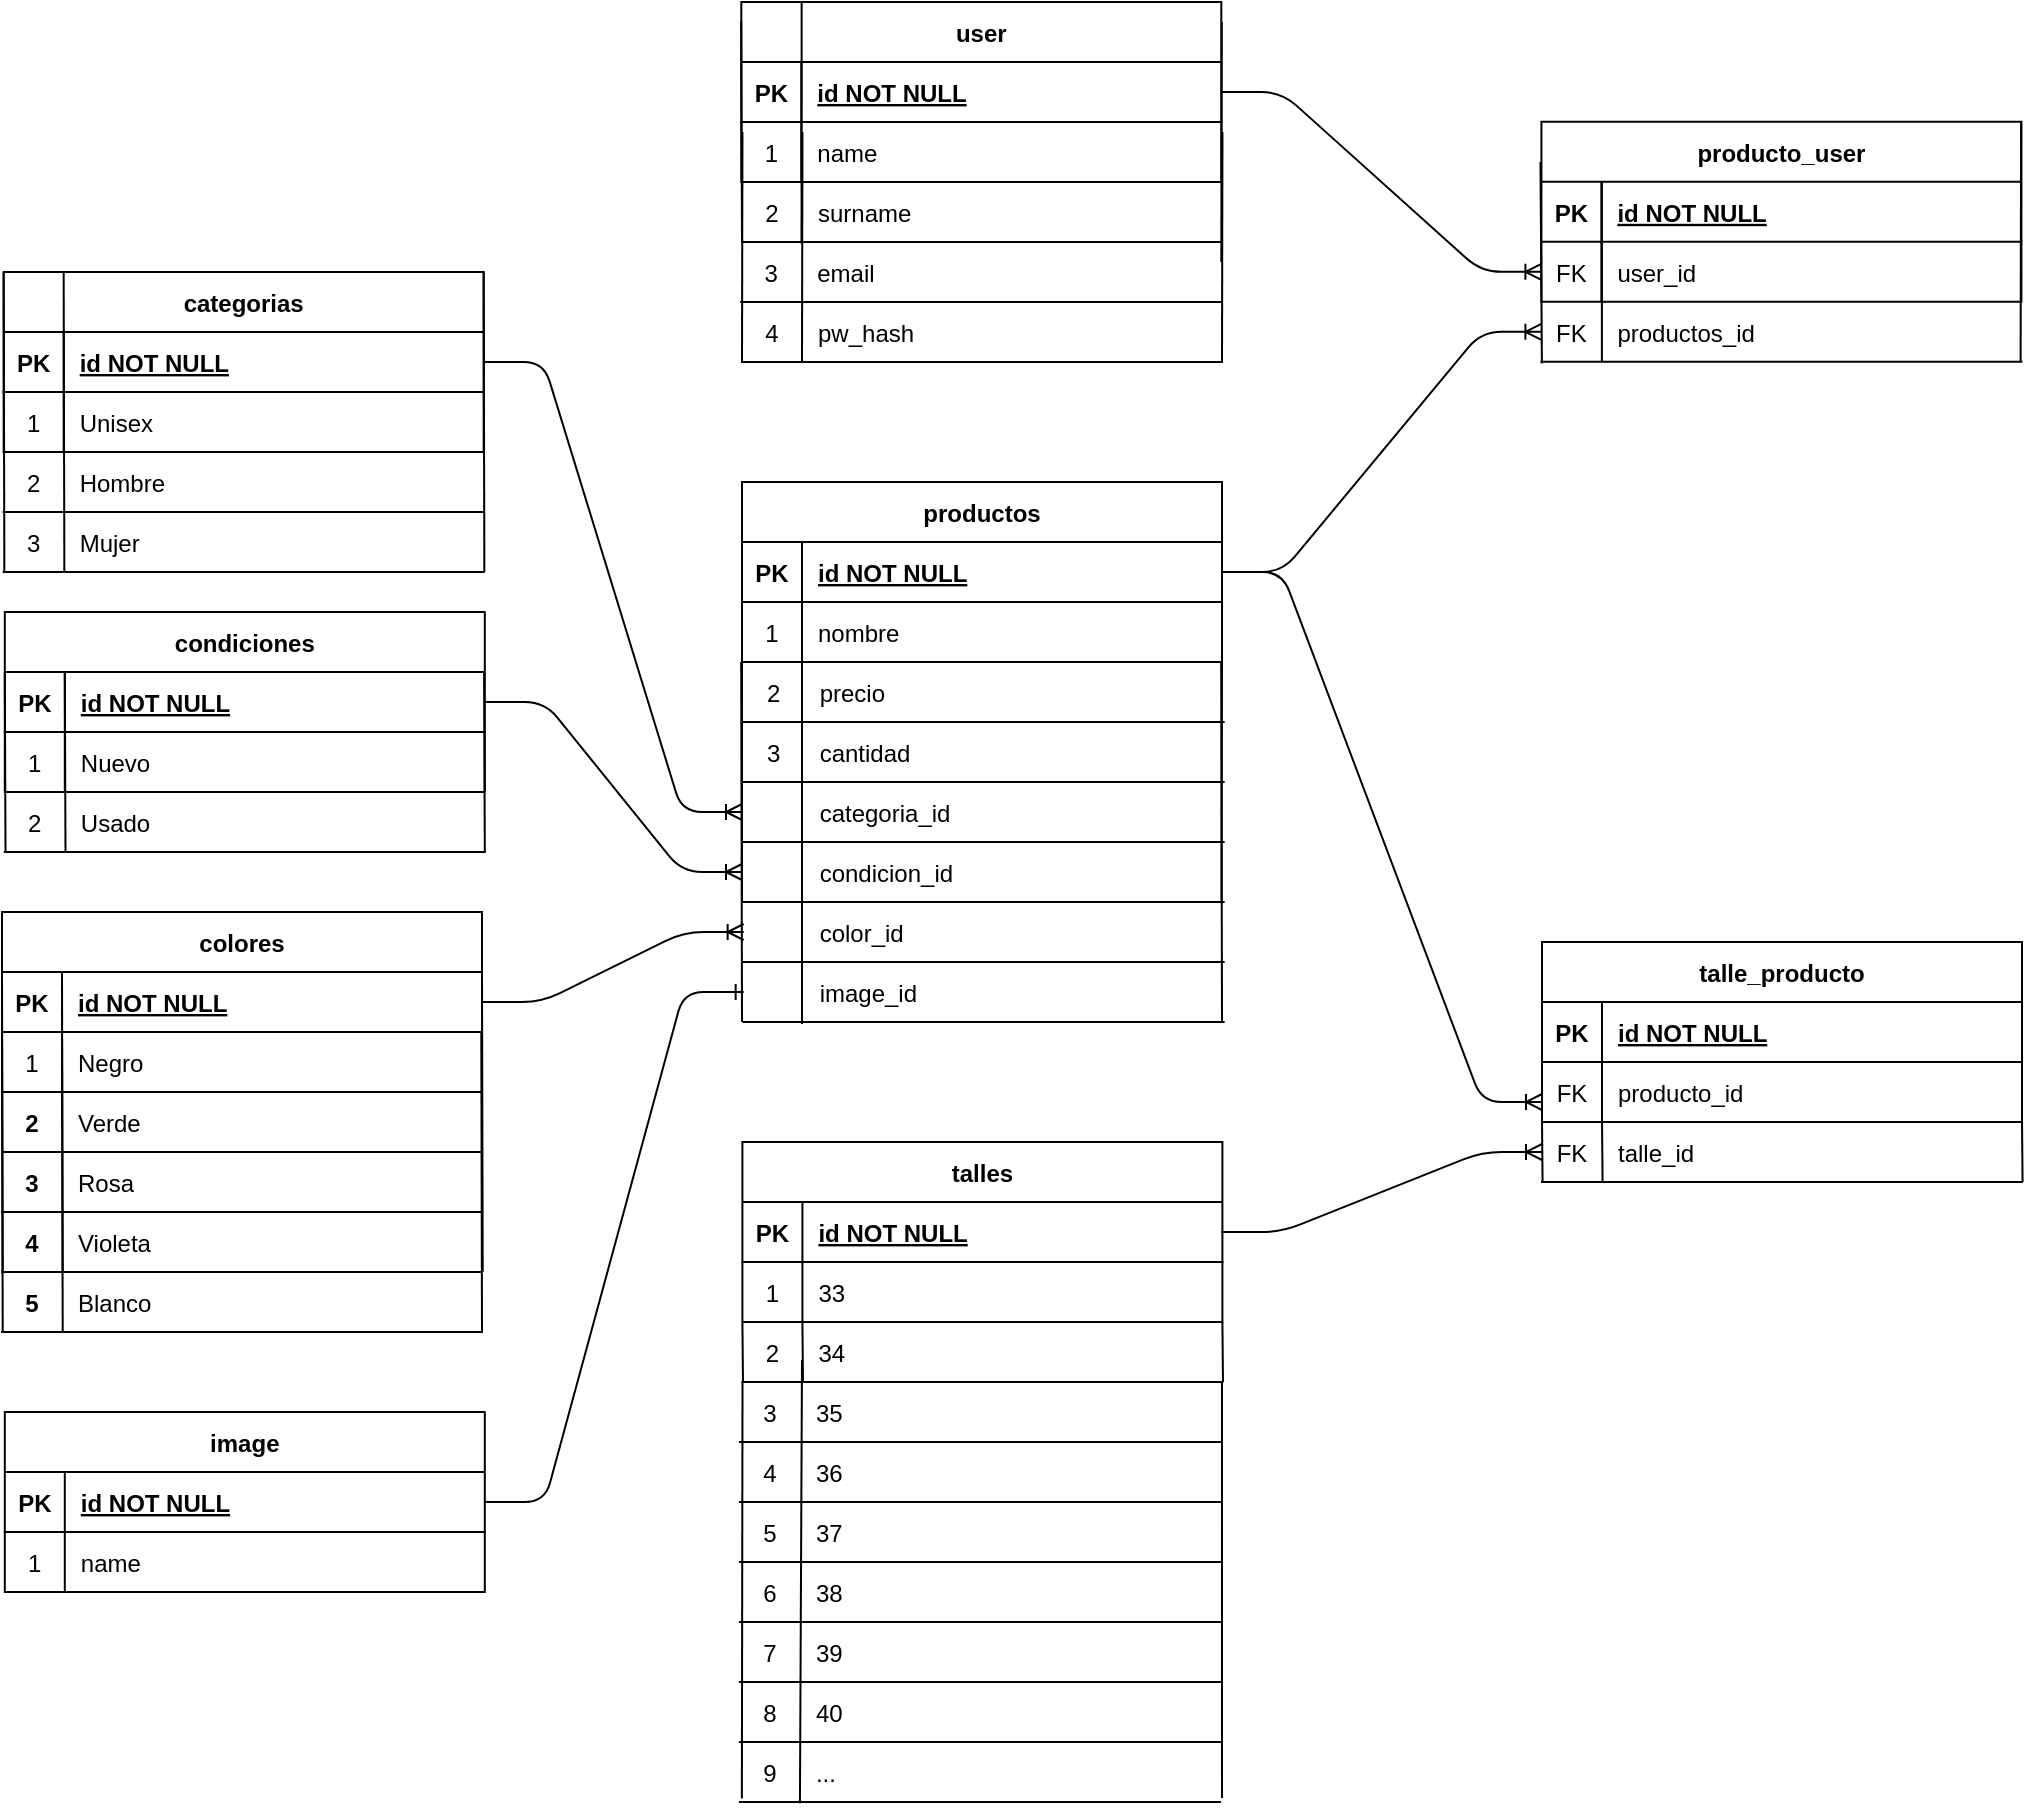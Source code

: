 <mxfile version="13.10.0" type="device"><diagram id="R2lEEEUBdFMjLlhIrx00" name="Page-1"><mxGraphModel dx="2881" dy="1134" grid="1" gridSize="10" guides="1" tooltips="1" connect="1" arrows="1" fold="1" page="1" pageScale="1" pageWidth="850" pageHeight="1100" math="0" shadow="0" extFonts="Permanent Marker^https://fonts.googleapis.com/css?family=Permanent+Marker"><root><mxCell id="0"/><mxCell id="1" parent="0"/><mxCell id="C-vyLk0tnHw3VtMMgP7b-23" value="user" style="shape=table;startSize=30;container=1;collapsible=1;childLayout=tableLayout;fixedRows=1;rowLines=0;fontStyle=1;align=center;resizeLast=1;" parent="1" vertex="1"><mxGeometry x="-400.34" y="70" width="240" height="90" as="geometry"/></mxCell><mxCell id="C-vyLk0tnHw3VtMMgP7b-24" value="" style="shape=partialRectangle;collapsible=0;dropTarget=0;pointerEvents=0;fillColor=none;points=[[0,0.5],[1,0.5]];portConstraint=eastwest;top=0;left=0;right=0;bottom=1;" parent="C-vyLk0tnHw3VtMMgP7b-23" vertex="1"><mxGeometry y="30" width="240" height="30" as="geometry"/></mxCell><mxCell id="C-vyLk0tnHw3VtMMgP7b-25" value="PK" style="shape=partialRectangle;overflow=hidden;connectable=0;fillColor=none;top=0;left=0;bottom=0;right=0;fontStyle=1;" parent="C-vyLk0tnHw3VtMMgP7b-24" vertex="1"><mxGeometry width="30" height="30" as="geometry"/></mxCell><mxCell id="C-vyLk0tnHw3VtMMgP7b-26" value="id NOT NULL" style="shape=partialRectangle;overflow=hidden;connectable=0;fillColor=none;top=0;left=0;bottom=0;right=0;align=left;spacingLeft=6;fontStyle=5;" parent="C-vyLk0tnHw3VtMMgP7b-24" vertex="1"><mxGeometry x="30" width="210" height="30" as="geometry"/></mxCell><mxCell id="C-vyLk0tnHw3VtMMgP7b-27" value="" style="shape=partialRectangle;collapsible=0;dropTarget=0;pointerEvents=0;fillColor=none;points=[[0,0.5],[1,0.5]];portConstraint=eastwest;top=0;left=0;right=0;bottom=0;" parent="C-vyLk0tnHw3VtMMgP7b-23" vertex="1"><mxGeometry y="60" width="240" height="30" as="geometry"/></mxCell><mxCell id="C-vyLk0tnHw3VtMMgP7b-28" value="1" style="shape=partialRectangle;overflow=hidden;connectable=0;fillColor=none;top=0;left=0;bottom=0;right=0;" parent="C-vyLk0tnHw3VtMMgP7b-27" vertex="1"><mxGeometry width="30" height="30" as="geometry"/></mxCell><mxCell id="C-vyLk0tnHw3VtMMgP7b-29" value="name" style="shape=partialRectangle;overflow=hidden;connectable=0;fillColor=none;top=0;left=0;bottom=0;right=0;align=left;spacingLeft=6;" parent="C-vyLk0tnHw3VtMMgP7b-27" vertex="1"><mxGeometry x="30" width="210" height="30" as="geometry"/></mxCell><mxCell id="V9uQKcJSUOTVaq5e2eL_-1" value="productos" style="shape=table;startSize=30;container=1;collapsible=1;childLayout=tableLayout;fixedRows=1;rowLines=0;fontStyle=1;align=center;resizeLast=1;" parent="1" vertex="1"><mxGeometry x="-400.0" y="310" width="240" height="90" as="geometry"/></mxCell><mxCell id="V9uQKcJSUOTVaq5e2eL_-2" value="" style="shape=partialRectangle;collapsible=0;dropTarget=0;pointerEvents=0;fillColor=none;points=[[0,0.5],[1,0.5]];portConstraint=eastwest;top=0;left=0;right=0;bottom=1;" parent="V9uQKcJSUOTVaq5e2eL_-1" vertex="1"><mxGeometry y="30" width="240" height="30" as="geometry"/></mxCell><mxCell id="V9uQKcJSUOTVaq5e2eL_-3" value="PK" style="shape=partialRectangle;overflow=hidden;connectable=0;fillColor=none;top=0;left=0;bottom=0;right=0;fontStyle=1;" parent="V9uQKcJSUOTVaq5e2eL_-2" vertex="1"><mxGeometry width="30" height="30" as="geometry"/></mxCell><mxCell id="V9uQKcJSUOTVaq5e2eL_-4" value="id NOT NULL" style="shape=partialRectangle;overflow=hidden;connectable=0;fillColor=none;top=0;left=0;bottom=0;right=0;align=left;spacingLeft=6;fontStyle=5;" parent="V9uQKcJSUOTVaq5e2eL_-2" vertex="1"><mxGeometry x="30" width="210" height="30" as="geometry"/></mxCell><mxCell id="V9uQKcJSUOTVaq5e2eL_-5" value="" style="shape=partialRectangle;collapsible=0;dropTarget=0;pointerEvents=0;fillColor=none;points=[[0,0.5],[1,0.5]];portConstraint=eastwest;top=0;left=0;right=0;bottom=0;" parent="V9uQKcJSUOTVaq5e2eL_-1" vertex="1"><mxGeometry y="60" width="240" height="30" as="geometry"/></mxCell><mxCell id="V9uQKcJSUOTVaq5e2eL_-6" value="1" style="shape=partialRectangle;overflow=hidden;connectable=0;fillColor=none;top=0;left=0;bottom=0;right=0;" parent="V9uQKcJSUOTVaq5e2eL_-5" vertex="1"><mxGeometry width="30" height="30" as="geometry"/></mxCell><mxCell id="V9uQKcJSUOTVaq5e2eL_-7" value="nombre" style="shape=partialRectangle;overflow=hidden;connectable=0;fillColor=none;top=0;left=0;bottom=0;right=0;align=left;spacingLeft=6;" parent="V9uQKcJSUOTVaq5e2eL_-5" vertex="1"><mxGeometry x="30" width="210" height="30" as="geometry"/></mxCell><mxCell id="V9uQKcJSUOTVaq5e2eL_-8" value="categorias" style="shape=table;startSize=30;container=1;collapsible=1;childLayout=tableLayout;fixedRows=1;rowLines=0;fontStyle=1;align=center;resizeLast=1;" parent="1" vertex="1"><mxGeometry x="-769.17" y="205" width="240" height="90" as="geometry"/></mxCell><mxCell id="V9uQKcJSUOTVaq5e2eL_-9" value="" style="shape=partialRectangle;collapsible=0;dropTarget=0;pointerEvents=0;fillColor=none;points=[[0,0.5],[1,0.5]];portConstraint=eastwest;top=0;left=0;right=0;bottom=1;" parent="V9uQKcJSUOTVaq5e2eL_-8" vertex="1"><mxGeometry y="30" width="240" height="30" as="geometry"/></mxCell><mxCell id="V9uQKcJSUOTVaq5e2eL_-10" value="PK" style="shape=partialRectangle;overflow=hidden;connectable=0;fillColor=none;top=0;left=0;bottom=0;right=0;fontStyle=1;" parent="V9uQKcJSUOTVaq5e2eL_-9" vertex="1"><mxGeometry width="30" height="30" as="geometry"/></mxCell><mxCell id="V9uQKcJSUOTVaq5e2eL_-11" value="id NOT NULL" style="shape=partialRectangle;overflow=hidden;connectable=0;fillColor=none;top=0;left=0;bottom=0;right=0;align=left;spacingLeft=6;fontStyle=5;" parent="V9uQKcJSUOTVaq5e2eL_-9" vertex="1"><mxGeometry x="30" width="210" height="30" as="geometry"/></mxCell><mxCell id="V9uQKcJSUOTVaq5e2eL_-12" value="" style="shape=partialRectangle;collapsible=0;dropTarget=0;pointerEvents=0;fillColor=none;points=[[0,0.5],[1,0.5]];portConstraint=eastwest;top=0;left=0;right=0;bottom=0;" parent="V9uQKcJSUOTVaq5e2eL_-8" vertex="1"><mxGeometry y="60" width="240" height="30" as="geometry"/></mxCell><mxCell id="V9uQKcJSUOTVaq5e2eL_-13" value="1" style="shape=partialRectangle;overflow=hidden;connectable=0;fillColor=none;top=0;left=0;bottom=0;right=0;" parent="V9uQKcJSUOTVaq5e2eL_-12" vertex="1"><mxGeometry width="30" height="30" as="geometry"/></mxCell><mxCell id="V9uQKcJSUOTVaq5e2eL_-14" value="Unisex" style="shape=partialRectangle;overflow=hidden;connectable=0;fillColor=none;top=0;left=0;bottom=0;right=0;align=left;spacingLeft=6;" parent="V9uQKcJSUOTVaq5e2eL_-12" vertex="1"><mxGeometry x="30" width="210" height="30" as="geometry"/></mxCell><mxCell id="V9uQKcJSUOTVaq5e2eL_-32" value="" style="shape=table;startSize=0;container=1;collapsible=1;childLayout=tableLayout;fixedRows=1;rowLines=0;fontStyle=0;align=center;resizeLast=1;strokeColor=none;fillColor=none;" parent="1" vertex="1"><mxGeometry x="-400" y="160" width="240" height="30" as="geometry"/></mxCell><mxCell id="V9uQKcJSUOTVaq5e2eL_-33" value="" style="shape=partialRectangle;collapsible=0;dropTarget=0;pointerEvents=0;fillColor=none;top=0;left=0;bottom=1;right=0;points=[[0,0.5],[1,0.5]];portConstraint=eastwest;" parent="V9uQKcJSUOTVaq5e2eL_-32" vertex="1"><mxGeometry width="240" height="30" as="geometry"/></mxCell><mxCell id="V9uQKcJSUOTVaq5e2eL_-34" value="2" style="shape=partialRectangle;connectable=0;fillColor=none;top=0;left=0;bottom=0;right=0;fontStyle=0;overflow=hidden;" parent="V9uQKcJSUOTVaq5e2eL_-33" vertex="1"><mxGeometry width="30" height="30" as="geometry"/></mxCell><mxCell id="V9uQKcJSUOTVaq5e2eL_-35" value="surname" style="shape=partialRectangle;connectable=0;fillColor=none;top=0;left=0;bottom=0;right=0;align=left;spacingLeft=6;fontStyle=0;overflow=hidden;" parent="V9uQKcJSUOTVaq5e2eL_-33" vertex="1"><mxGeometry x="30" width="210" height="30" as="geometry"/></mxCell><mxCell id="V9uQKcJSUOTVaq5e2eL_-36" value="" style="edgeStyle=entityRelationEdgeStyle;fontSize=12;html=1;endArrow=ERoneToMany;exitX=1;exitY=0.5;exitDx=0;exitDy=0;entryX=0;entryY=0.5;entryDx=0;entryDy=0;" parent="1" source="54O3DU1LkYG6CgmxjHRl-21" edge="1" target="V9uQKcJSUOTVaq5e2eL_-47"><mxGeometry width="100" height="100" relative="1" as="geometry"><mxPoint x="-560" y="180" as="sourcePoint"/><mxPoint x="-430" y="280" as="targetPoint"/></mxGeometry></mxCell><mxCell id="V9uQKcJSUOTVaq5e2eL_-45" value="" style="edgeStyle=entityRelationEdgeStyle;fontSize=12;html=1;endArrow=ERoneToMany;exitX=1;exitY=0.5;exitDx=0;exitDy=0;" parent="1" source="V9uQKcJSUOTVaq5e2eL_-9" edge="1"><mxGeometry width="100" height="100" relative="1" as="geometry"><mxPoint x="480" y="320" as="sourcePoint"/><mxPoint x="-400" y="475" as="targetPoint"/></mxGeometry></mxCell><mxCell id="V9uQKcJSUOTVaq5e2eL_-46" value="" style="shape=table;startSize=0;container=1;collapsible=1;childLayout=tableLayout;fixedRows=1;rowLines=0;fontStyle=0;align=center;resizeLast=1;strokeColor=none;fillColor=none;" parent="1" vertex="1"><mxGeometry x="-399.17" y="520" width="240" height="30" as="geometry"/></mxCell><mxCell id="V9uQKcJSUOTVaq5e2eL_-47" value="" style="shape=partialRectangle;collapsible=0;dropTarget=0;pointerEvents=0;fillColor=none;top=0;left=0;bottom=1;right=0;points=[[0,0.5],[1,0.5]];portConstraint=eastwest;" parent="V9uQKcJSUOTVaq5e2eL_-46" vertex="1"><mxGeometry width="240" height="30" as="geometry"/></mxCell><mxCell id="V9uQKcJSUOTVaq5e2eL_-48" value="" style="shape=partialRectangle;connectable=0;fillColor=none;top=0;left=0;bottom=0;right=0;fontStyle=1;overflow=hidden;" parent="V9uQKcJSUOTVaq5e2eL_-47" vertex="1"><mxGeometry width="30" height="30" as="geometry"/></mxCell><mxCell id="V9uQKcJSUOTVaq5e2eL_-49" value="color_id" style="shape=partialRectangle;connectable=0;fillColor=none;top=0;left=0;bottom=0;right=0;align=left;spacingLeft=6;fontStyle=0;overflow=hidden;" parent="V9uQKcJSUOTVaq5e2eL_-47" vertex="1"><mxGeometry x="30" width="210" height="30" as="geometry"/></mxCell><mxCell id="V9uQKcJSUOTVaq5e2eL_-53" value="condiciones" style="shape=table;startSize=30;container=1;collapsible=1;childLayout=tableLayout;fixedRows=1;rowLines=0;fontStyle=1;align=center;resizeLast=1;" parent="1" vertex="1"><mxGeometry x="-768.6" y="375" width="240" height="90" as="geometry"/></mxCell><mxCell id="V9uQKcJSUOTVaq5e2eL_-54" value="" style="shape=partialRectangle;collapsible=0;dropTarget=0;pointerEvents=0;fillColor=none;points=[[0,0.5],[1,0.5]];portConstraint=eastwest;top=0;left=0;right=0;bottom=1;" parent="V9uQKcJSUOTVaq5e2eL_-53" vertex="1"><mxGeometry y="30" width="240" height="30" as="geometry"/></mxCell><mxCell id="V9uQKcJSUOTVaq5e2eL_-55" value="PK" style="shape=partialRectangle;overflow=hidden;connectable=0;fillColor=none;top=0;left=0;bottom=0;right=0;fontStyle=1;" parent="V9uQKcJSUOTVaq5e2eL_-54" vertex="1"><mxGeometry width="30" height="30" as="geometry"/></mxCell><mxCell id="V9uQKcJSUOTVaq5e2eL_-56" value="id NOT NULL" style="shape=partialRectangle;overflow=hidden;connectable=0;fillColor=none;top=0;left=0;bottom=0;right=0;align=left;spacingLeft=6;fontStyle=5;" parent="V9uQKcJSUOTVaq5e2eL_-54" vertex="1"><mxGeometry x="30" width="210" height="30" as="geometry"/></mxCell><mxCell id="V9uQKcJSUOTVaq5e2eL_-57" value="" style="shape=partialRectangle;collapsible=0;dropTarget=0;pointerEvents=0;fillColor=none;points=[[0,0.5],[1,0.5]];portConstraint=eastwest;top=0;left=0;right=0;bottom=0;" parent="V9uQKcJSUOTVaq5e2eL_-53" vertex="1"><mxGeometry y="60" width="240" height="30" as="geometry"/></mxCell><mxCell id="V9uQKcJSUOTVaq5e2eL_-58" value="1" style="shape=partialRectangle;overflow=hidden;connectable=0;fillColor=none;top=0;left=0;bottom=0;right=0;" parent="V9uQKcJSUOTVaq5e2eL_-57" vertex="1"><mxGeometry width="30" height="30" as="geometry"/></mxCell><mxCell id="V9uQKcJSUOTVaq5e2eL_-59" value="Nuevo" style="shape=partialRectangle;overflow=hidden;connectable=0;fillColor=none;top=0;left=0;bottom=0;right=0;align=left;spacingLeft=6;" parent="V9uQKcJSUOTVaq5e2eL_-57" vertex="1"><mxGeometry x="30" width="210" height="30" as="geometry"/></mxCell><mxCell id="V9uQKcJSUOTVaq5e2eL_-65" value="" style="edgeStyle=entityRelationEdgeStyle;fontSize=12;html=1;endArrow=ERoneToMany;exitX=1;exitY=0.5;exitDx=0;exitDy=0;" parent="1" source="V9uQKcJSUOTVaq5e2eL_-54" edge="1"><mxGeometry width="100" height="100" relative="1" as="geometry"><mxPoint x="480" y="175" as="sourcePoint"/><mxPoint x="-400" y="505" as="targetPoint"/></mxGeometry></mxCell><mxCell id="V9uQKcJSUOTVaq5e2eL_-66" value="" style="endArrow=none;html=1;entryX=0;entryY=0.988;entryDx=0;entryDy=0;entryPerimeter=0;" parent="1" target="V9uQKcJSUOTVaq5e2eL_-5" edge="1"><mxGeometry width="50" height="50" relative="1" as="geometry"><mxPoint x="-400.0" y="520" as="sourcePoint"/><mxPoint x="-399.0" y="399" as="targetPoint"/></mxGeometry></mxCell><mxCell id="V9uQKcJSUOTVaq5e2eL_-68" value="" style="endArrow=none;html=1;" parent="1" edge="1"><mxGeometry width="50" height="50" relative="1" as="geometry"><mxPoint x="-160.23" y="520" as="sourcePoint"/><mxPoint x="-160.0" y="400" as="targetPoint"/></mxGeometry></mxCell><mxCell id="V9uQKcJSUOTVaq5e2eL_-69" value="" style="endArrow=none;html=1;entryX=0;entryY=0.988;entryDx=0;entryDy=0;entryPerimeter=0;exitX=0;exitY=0.996;exitDx=0;exitDy=0;exitPerimeter=0;" parent="1" edge="1" source="V9uQKcJSUOTVaq5e2eL_-33"><mxGeometry width="50" height="50" relative="1" as="geometry"><mxPoint x="-400" y="190" as="sourcePoint"/><mxPoint x="-400.4" y="79.64" as="targetPoint"/></mxGeometry></mxCell><mxCell id="6EoKR_nC2cI5yAKnUSWT-14" value="" style="edgeStyle=entityRelationEdgeStyle;fontSize=12;html=1;endArrow=ERoneToMany;entryX=0;entryY=0.5;entryDx=0;entryDy=0;exitX=1;exitY=0.5;exitDx=0;exitDy=0;" parent="1" source="V9uQKcJSUOTVaq5e2eL_-2" edge="1"><mxGeometry width="100" height="100" relative="1" as="geometry"><mxPoint x="-159.17" y="565" as="sourcePoint"/><mxPoint y="620" as="targetPoint"/></mxGeometry></mxCell><mxCell id="6EoKR_nC2cI5yAKnUSWT-15" value="" style="edgeStyle=entityRelationEdgeStyle;fontSize=12;html=1;endArrow=ERoneToMany;entryX=0;entryY=0.5;entryDx=0;entryDy=0;" parent="1" edge="1"><mxGeometry width="100" height="100" relative="1" as="geometry"><mxPoint x="-160.4" y="685" as="sourcePoint"/><mxPoint y="645" as="targetPoint"/></mxGeometry></mxCell><mxCell id="6EoKR_nC2cI5yAKnUSWT-16" value="" style="endArrow=none;html=1;" parent="1" edge="1"><mxGeometry width="50" height="50" relative="1" as="geometry"><mxPoint x="-160.34" y="200" as="sourcePoint"/><mxPoint x="-160.11" y="80" as="targetPoint"/></mxGeometry></mxCell><mxCell id="6EoKR_nC2cI5yAKnUSWT-27" value="" style="edgeStyle=entityRelationEdgeStyle;fontSize=12;html=1;endArrow=ERoneToMany;entryX=0;entryY=0.5;entryDx=0;entryDy=0;exitX=1;exitY=0.5;exitDx=0;exitDy=0;" parent="1" target="54O3DU1LkYG6CgmxjHRl-49" edge="1" source="C-vyLk0tnHw3VtMMgP7b-24"><mxGeometry width="100" height="100" relative="1" as="geometry"><mxPoint x="-160" y="160" as="sourcePoint"/><mxPoint x="-3.36" y="197.99" as="targetPoint"/></mxGeometry></mxCell><mxCell id="6EoKR_nC2cI5yAKnUSWT-28" value="" style="edgeStyle=entityRelationEdgeStyle;fontSize=12;html=1;endArrow=ERoneToMany;entryX=0;entryY=0.5;entryDx=0;entryDy=0;exitX=1;exitY=0.5;exitDx=0;exitDy=0;" parent="1" target="54O3DU1LkYG6CgmxjHRl-53" edge="1" source="V9uQKcJSUOTVaq5e2eL_-2"><mxGeometry width="100" height="100" relative="1" as="geometry"><mxPoint x="-160" y="410" as="sourcePoint"/><mxPoint x="-2.64" y="221.66" as="targetPoint"/></mxGeometry></mxCell><mxCell id="6EoKR_nC2cI5yAKnUSWT-29" value="" style="endArrow=none;html=1;exitX=0.124;exitY=1.027;exitDx=0;exitDy=0;exitPerimeter=0;" parent="1" edge="1" source="V9uQKcJSUOTVaq5e2eL_-33"><mxGeometry width="50" height="50" relative="1" as="geometry"><mxPoint x="-370.4" y="190" as="sourcePoint"/><mxPoint x="-370.17" y="70" as="targetPoint"/></mxGeometry></mxCell><mxCell id="6EoKR_nC2cI5yAKnUSWT-43" value="" style="shape=table;startSize=0;container=1;collapsible=1;childLayout=tableLayout;fixedRows=1;rowLines=0;fontStyle=0;align=center;resizeLast=1;strokeColor=none;fillColor=none;" parent="1" vertex="1"><mxGeometry y="630" width="240" height="30" as="geometry"/></mxCell><mxCell id="6EoKR_nC2cI5yAKnUSWT-44" value="" style="shape=partialRectangle;collapsible=0;dropTarget=0;pointerEvents=0;fillColor=none;top=0;left=0;bottom=1;right=0;points=[[0,0.5],[1,0.5]];portConstraint=eastwest;" parent="6EoKR_nC2cI5yAKnUSWT-43" vertex="1"><mxGeometry width="240" height="30" as="geometry"/></mxCell><mxCell id="6EoKR_nC2cI5yAKnUSWT-45" value="FK" style="shape=partialRectangle;connectable=0;fillColor=none;top=0;left=0;bottom=0;right=0;fontStyle=0;overflow=hidden;" parent="6EoKR_nC2cI5yAKnUSWT-44" vertex="1"><mxGeometry width="30" height="30" as="geometry"/></mxCell><mxCell id="6EoKR_nC2cI5yAKnUSWT-46" value="talle_id" style="shape=partialRectangle;connectable=0;fillColor=none;top=0;left=0;bottom=0;right=0;align=left;spacingLeft=6;fontStyle=0;overflow=hidden;" parent="6EoKR_nC2cI5yAKnUSWT-44" vertex="1"><mxGeometry x="30" width="210" height="30" as="geometry"/></mxCell><mxCell id="6EoKR_nC2cI5yAKnUSWT-49" value="" style="shape=table;startSize=0;container=1;collapsible=1;childLayout=tableLayout;fixedRows=1;rowLines=0;fontStyle=0;align=center;resizeLast=1;strokeColor=none;fillColor=none;" parent="1" vertex="1"><mxGeometry x="-770" y="615" width="240" height="30" as="geometry"/></mxCell><mxCell id="6EoKR_nC2cI5yAKnUSWT-50" value="" style="shape=partialRectangle;collapsible=0;dropTarget=0;pointerEvents=0;fillColor=none;top=0;left=0;bottom=1;right=0;points=[[0,0.5],[1,0.5]];portConstraint=eastwest;" parent="6EoKR_nC2cI5yAKnUSWT-49" vertex="1"><mxGeometry width="240" height="30" as="geometry"/></mxCell><mxCell id="6EoKR_nC2cI5yAKnUSWT-51" value="2" style="shape=partialRectangle;connectable=0;fillColor=none;top=0;left=0;bottom=0;right=0;fontStyle=1;overflow=hidden;" parent="6EoKR_nC2cI5yAKnUSWT-50" vertex="1"><mxGeometry width="30" height="30" as="geometry"/></mxCell><mxCell id="6EoKR_nC2cI5yAKnUSWT-52" value="Verde" style="shape=partialRectangle;connectable=0;fillColor=none;top=0;left=0;bottom=0;right=0;align=left;spacingLeft=6;fontStyle=0;overflow=hidden;" parent="6EoKR_nC2cI5yAKnUSWT-50" vertex="1"><mxGeometry x="30" width="210" height="30" as="geometry"/></mxCell><mxCell id="6EoKR_nC2cI5yAKnUSWT-53" value="" style="shape=table;startSize=0;container=1;collapsible=1;childLayout=tableLayout;fixedRows=1;rowLines=0;fontStyle=0;align=center;resizeLast=1;strokeColor=none;fillColor=none;" parent="1" vertex="1"><mxGeometry x="-770" y="645" width="240" height="30" as="geometry"/></mxCell><mxCell id="6EoKR_nC2cI5yAKnUSWT-54" value="" style="shape=partialRectangle;collapsible=0;dropTarget=0;pointerEvents=0;fillColor=none;top=0;left=0;bottom=1;right=0;points=[[0,0.5],[1,0.5]];portConstraint=eastwest;" parent="6EoKR_nC2cI5yAKnUSWT-53" vertex="1"><mxGeometry width="240" height="30" as="geometry"/></mxCell><mxCell id="6EoKR_nC2cI5yAKnUSWT-55" value="3" style="shape=partialRectangle;connectable=0;fillColor=none;top=0;left=0;bottom=0;right=0;fontStyle=1;overflow=hidden;" parent="6EoKR_nC2cI5yAKnUSWT-54" vertex="1"><mxGeometry width="30" height="30" as="geometry"/></mxCell><mxCell id="6EoKR_nC2cI5yAKnUSWT-56" value="Rosa" style="shape=partialRectangle;connectable=0;fillColor=none;top=0;left=0;bottom=0;right=0;align=left;spacingLeft=6;fontStyle=0;overflow=hidden;" parent="6EoKR_nC2cI5yAKnUSWT-54" vertex="1"><mxGeometry x="30" width="210" height="30" as="geometry"/></mxCell><mxCell id="6EoKR_nC2cI5yAKnUSWT-57" value="" style="shape=table;startSize=0;container=1;collapsible=1;childLayout=tableLayout;fixedRows=1;rowLines=0;fontStyle=0;align=center;resizeLast=1;strokeColor=none;fillColor=none;" parent="1" vertex="1"><mxGeometry x="-770" y="675" width="240" height="30" as="geometry"/></mxCell><mxCell id="6EoKR_nC2cI5yAKnUSWT-58" value="" style="shape=partialRectangle;collapsible=0;dropTarget=0;pointerEvents=0;fillColor=none;top=0;left=0;bottom=1;right=0;points=[[0,0.5],[1,0.5]];portConstraint=eastwest;" parent="6EoKR_nC2cI5yAKnUSWT-57" vertex="1"><mxGeometry width="240" height="30" as="geometry"/></mxCell><mxCell id="6EoKR_nC2cI5yAKnUSWT-59" value="4" style="shape=partialRectangle;connectable=0;fillColor=none;top=0;left=0;bottom=0;right=0;fontStyle=1;overflow=hidden;" parent="6EoKR_nC2cI5yAKnUSWT-58" vertex="1"><mxGeometry width="30" height="30" as="geometry"/></mxCell><mxCell id="6EoKR_nC2cI5yAKnUSWT-60" value="Violeta" style="shape=partialRectangle;connectable=0;fillColor=none;top=0;left=0;bottom=0;right=0;align=left;spacingLeft=6;fontStyle=0;overflow=hidden;" parent="6EoKR_nC2cI5yAKnUSWT-58" vertex="1"><mxGeometry x="30" width="210" height="30" as="geometry"/></mxCell><mxCell id="6EoKR_nC2cI5yAKnUSWT-61" value="" style="endArrow=none;html=1;entryX=0;entryY=0.988;entryDx=0;entryDy=0;entryPerimeter=0;exitX=0.123;exitY=1;exitDx=0;exitDy=0;exitPerimeter=0;" parent="1" edge="1"><mxGeometry width="50" height="50" relative="1" as="geometry"><mxPoint x="-739.65" y="705" as="sourcePoint"/><mxPoint x="-740" y="555.0" as="targetPoint"/></mxGeometry></mxCell><mxCell id="6EoKR_nC2cI5yAKnUSWT-62" value="" style="endArrow=none;html=1;entryX=0;entryY=0.988;entryDx=0;entryDy=0;entryPerimeter=0;exitX=0.123;exitY=1;exitDx=0;exitDy=0;exitPerimeter=0;" parent="1" edge="1"><mxGeometry width="50" height="50" relative="1" as="geometry"><mxPoint x="-769.65" y="705" as="sourcePoint"/><mxPoint x="-770" y="555.0" as="targetPoint"/></mxGeometry></mxCell><mxCell id="6EoKR_nC2cI5yAKnUSWT-63" value="" style="endArrow=none;html=1;entryX=0;entryY=0.988;entryDx=0;entryDy=0;entryPerimeter=0;exitX=0.123;exitY=1;exitDx=0;exitDy=0;exitPerimeter=0;" parent="1" edge="1"><mxGeometry width="50" height="50" relative="1" as="geometry"><mxPoint x="-529.65" y="705" as="sourcePoint"/><mxPoint x="-530" y="555.0" as="targetPoint"/></mxGeometry></mxCell><mxCell id="6EoKR_nC2cI5yAKnUSWT-66" value="" style="shape=table;startSize=0;container=1;collapsible=1;childLayout=tableLayout;fixedRows=1;rowLines=0;fontStyle=0;align=center;resizeLast=1;strokeColor=none;fillColor=none;" parent="1" vertex="1"><mxGeometry x="-770" y="705" width="240" height="30" as="geometry"/></mxCell><mxCell id="6EoKR_nC2cI5yAKnUSWT-67" value="" style="shape=partialRectangle;collapsible=0;dropTarget=0;pointerEvents=0;fillColor=none;top=0;left=0;bottom=1;right=0;points=[[0,0.5],[1,0.5]];portConstraint=eastwest;" parent="6EoKR_nC2cI5yAKnUSWT-66" vertex="1"><mxGeometry width="240" height="30" as="geometry"/></mxCell><mxCell id="6EoKR_nC2cI5yAKnUSWT-68" value="5" style="shape=partialRectangle;connectable=0;fillColor=none;top=0;left=0;bottom=0;right=0;fontStyle=1;overflow=hidden;" parent="6EoKR_nC2cI5yAKnUSWT-67" vertex="1"><mxGeometry width="30" height="30" as="geometry"/></mxCell><mxCell id="6EoKR_nC2cI5yAKnUSWT-69" value="Blanco" style="shape=partialRectangle;connectable=0;fillColor=none;top=0;left=0;bottom=0;right=0;align=left;spacingLeft=6;fontStyle=0;overflow=hidden;" parent="6EoKR_nC2cI5yAKnUSWT-67" vertex="1"><mxGeometry x="30" width="210" height="30" as="geometry"/></mxCell><mxCell id="6EoKR_nC2cI5yAKnUSWT-70" value="" style="endArrow=none;html=1;entryX=0;entryY=0.988;entryDx=0;entryDy=0;entryPerimeter=0;exitX=0.123;exitY=1;exitDx=0;exitDy=0;exitPerimeter=0;" parent="1" edge="1"><mxGeometry width="50" height="50" relative="1" as="geometry"><mxPoint x="-739.65" y="735" as="sourcePoint"/><mxPoint x="-740" y="585.0" as="targetPoint"/></mxGeometry></mxCell><mxCell id="6EoKR_nC2cI5yAKnUSWT-71" value="" style="endArrow=none;html=1;entryX=0;entryY=0.988;entryDx=0;entryDy=0;entryPerimeter=0;exitX=0.123;exitY=1;exitDx=0;exitDy=0;exitPerimeter=0;" parent="1" edge="1"><mxGeometry width="50" height="50" relative="1" as="geometry"><mxPoint x="-769.65" y="735" as="sourcePoint"/><mxPoint x="-770" y="585.0" as="targetPoint"/></mxGeometry></mxCell><mxCell id="6EoKR_nC2cI5yAKnUSWT-72" value="" style="endArrow=none;html=1;entryX=0;entryY=0.988;entryDx=0;entryDy=0;entryPerimeter=0;exitX=0.123;exitY=1;exitDx=0;exitDy=0;exitPerimeter=0;" parent="1" edge="1"><mxGeometry width="50" height="50" relative="1" as="geometry"><mxPoint x="-530.0" y="735" as="sourcePoint"/><mxPoint x="-530.35" y="585.0" as="targetPoint"/></mxGeometry></mxCell><mxCell id="6EoKR_nC2cI5yAKnUSWT-73" value="" style="endArrow=none;html=1;entryX=0;entryY=0.988;entryDx=0;entryDy=0;entryPerimeter=0;" parent="1" edge="1"><mxGeometry width="50" height="50" relative="1" as="geometry"><mxPoint x="-400" y="580" as="sourcePoint"/><mxPoint x="-400.4" y="400.0" as="targetPoint"/></mxGeometry></mxCell><mxCell id="6EoKR_nC2cI5yAKnUSWT-77" value="" style="shape=table;startSize=0;container=1;collapsible=1;childLayout=tableLayout;fixedRows=1;rowLines=0;fontStyle=0;align=center;resizeLast=1;strokeColor=none;fillColor=none;" parent="1" vertex="1"><mxGeometry x="-769.17" y="295" width="240" height="30" as="geometry"/></mxCell><mxCell id="6EoKR_nC2cI5yAKnUSWT-78" value="" style="shape=partialRectangle;collapsible=0;dropTarget=0;pointerEvents=0;fillColor=none;top=0;left=0;bottom=1;right=0;points=[[0,0.5],[1,0.5]];portConstraint=eastwest;" parent="6EoKR_nC2cI5yAKnUSWT-77" vertex="1"><mxGeometry width="240" height="30" as="geometry"/></mxCell><mxCell id="6EoKR_nC2cI5yAKnUSWT-79" value="2" style="shape=partialRectangle;connectable=0;fillColor=none;top=0;left=0;bottom=0;right=0;fontStyle=0;overflow=hidden;" parent="6EoKR_nC2cI5yAKnUSWT-78" vertex="1"><mxGeometry width="30" height="30" as="geometry"/></mxCell><mxCell id="6EoKR_nC2cI5yAKnUSWT-80" value="Hombre" style="shape=partialRectangle;connectable=0;fillColor=none;top=0;left=0;bottom=0;right=0;align=left;spacingLeft=6;fontStyle=0;overflow=hidden;" parent="6EoKR_nC2cI5yAKnUSWT-78" vertex="1"><mxGeometry x="30" width="210" height="30" as="geometry"/></mxCell><mxCell id="6EoKR_nC2cI5yAKnUSWT-81" value="" style="shape=table;startSize=0;container=1;collapsible=1;childLayout=tableLayout;fixedRows=1;rowLines=0;fontStyle=0;align=center;resizeLast=1;strokeColor=none;fillColor=none;" parent="1" vertex="1"><mxGeometry x="-769.17" y="325" width="240" height="30" as="geometry"/></mxCell><mxCell id="6EoKR_nC2cI5yAKnUSWT-82" value="" style="shape=partialRectangle;collapsible=0;dropTarget=0;pointerEvents=0;fillColor=none;top=0;left=0;bottom=1;right=0;points=[[0,0.5],[1,0.5]];portConstraint=eastwest;" parent="6EoKR_nC2cI5yAKnUSWT-81" vertex="1"><mxGeometry width="240" height="30" as="geometry"/></mxCell><mxCell id="6EoKR_nC2cI5yAKnUSWT-83" value="3" style="shape=partialRectangle;connectable=0;fillColor=none;top=0;left=0;bottom=0;right=0;fontStyle=0;overflow=hidden;" parent="6EoKR_nC2cI5yAKnUSWT-82" vertex="1"><mxGeometry width="30" height="30" as="geometry"/></mxCell><mxCell id="6EoKR_nC2cI5yAKnUSWT-84" value="Mujer" style="shape=partialRectangle;connectable=0;fillColor=none;top=0;left=0;bottom=0;right=0;align=left;spacingLeft=6;fontStyle=0;overflow=hidden;" parent="6EoKR_nC2cI5yAKnUSWT-82" vertex="1"><mxGeometry x="30" width="210" height="30" as="geometry"/></mxCell><mxCell id="6EoKR_nC2cI5yAKnUSWT-89" value="" style="endArrow=none;html=1;entryX=0;entryY=0.988;entryDx=0;entryDy=0;entryPerimeter=0;exitX=0.123;exitY=1;exitDx=0;exitDy=0;exitPerimeter=0;" parent="1" edge="1"><mxGeometry width="50" height="50" relative="1" as="geometry"><mxPoint x="-738.82" y="355" as="sourcePoint"/><mxPoint x="-739.17" y="205.0" as="targetPoint"/></mxGeometry></mxCell><mxCell id="6EoKR_nC2cI5yAKnUSWT-90" value="" style="endArrow=none;html=1;entryX=0;entryY=0.988;entryDx=0;entryDy=0;entryPerimeter=0;exitX=0.123;exitY=1;exitDx=0;exitDy=0;exitPerimeter=0;" parent="1" edge="1"><mxGeometry width="50" height="50" relative="1" as="geometry"><mxPoint x="-768.82" y="355" as="sourcePoint"/><mxPoint x="-769.17" y="205.0" as="targetPoint"/></mxGeometry></mxCell><mxCell id="6EoKR_nC2cI5yAKnUSWT-91" value="" style="endArrow=none;html=1;entryX=0;entryY=0.988;entryDx=0;entryDy=0;entryPerimeter=0;exitX=0.123;exitY=1;exitDx=0;exitDy=0;exitPerimeter=0;" parent="1" edge="1"><mxGeometry width="50" height="50" relative="1" as="geometry"><mxPoint x="-528.82" y="355" as="sourcePoint"/><mxPoint x="-529.17" y="205.0" as="targetPoint"/></mxGeometry></mxCell><mxCell id="54O3DU1LkYG6CgmxjHRl-20" value="colores" style="shape=table;startSize=30;container=1;collapsible=1;childLayout=tableLayout;fixedRows=1;rowLines=0;fontStyle=1;align=center;resizeLast=1;" vertex="1" parent="1"><mxGeometry x="-770" y="525" width="240" height="90" as="geometry"/></mxCell><mxCell id="54O3DU1LkYG6CgmxjHRl-21" value="" style="shape=partialRectangle;collapsible=0;dropTarget=0;pointerEvents=0;fillColor=none;points=[[0,0.5],[1,0.5]];portConstraint=eastwest;top=0;left=0;right=0;bottom=1;" vertex="1" parent="54O3DU1LkYG6CgmxjHRl-20"><mxGeometry y="30" width="240" height="30" as="geometry"/></mxCell><mxCell id="54O3DU1LkYG6CgmxjHRl-22" value="PK" style="shape=partialRectangle;overflow=hidden;connectable=0;fillColor=none;top=0;left=0;bottom=0;right=0;fontStyle=1;" vertex="1" parent="54O3DU1LkYG6CgmxjHRl-21"><mxGeometry width="30" height="30" as="geometry"/></mxCell><mxCell id="54O3DU1LkYG6CgmxjHRl-23" value="id NOT NULL" style="shape=partialRectangle;overflow=hidden;connectable=0;fillColor=none;top=0;left=0;bottom=0;right=0;align=left;spacingLeft=6;fontStyle=5;" vertex="1" parent="54O3DU1LkYG6CgmxjHRl-21"><mxGeometry x="30" width="210" height="30" as="geometry"/></mxCell><mxCell id="54O3DU1LkYG6CgmxjHRl-24" value="" style="shape=partialRectangle;collapsible=0;dropTarget=0;pointerEvents=0;fillColor=none;points=[[0,0.5],[1,0.5]];portConstraint=eastwest;top=0;left=0;right=0;bottom=0;" vertex="1" parent="54O3DU1LkYG6CgmxjHRl-20"><mxGeometry y="60" width="240" height="30" as="geometry"/></mxCell><mxCell id="54O3DU1LkYG6CgmxjHRl-25" value="1" style="shape=partialRectangle;overflow=hidden;connectable=0;fillColor=none;top=0;left=0;bottom=0;right=0;" vertex="1" parent="54O3DU1LkYG6CgmxjHRl-24"><mxGeometry width="30" height="30" as="geometry"/></mxCell><mxCell id="54O3DU1LkYG6CgmxjHRl-26" value="Negro" style="shape=partialRectangle;overflow=hidden;connectable=0;fillColor=none;top=0;left=0;bottom=0;right=0;align=left;spacingLeft=6;" vertex="1" parent="54O3DU1LkYG6CgmxjHRl-24"><mxGeometry x="30" width="210" height="30" as="geometry"/></mxCell><mxCell id="54O3DU1LkYG6CgmxjHRl-34" value="" style="shape=table;startSize=0;container=1;collapsible=1;childLayout=tableLayout;fixedRows=1;rowLines=0;fontStyle=0;align=center;resizeLast=1;strokeColor=none;fillColor=none;" vertex="1" parent="1"><mxGeometry x="-768.6" y="465" width="240" height="30" as="geometry"/></mxCell><mxCell id="54O3DU1LkYG6CgmxjHRl-35" value="" style="shape=partialRectangle;collapsible=0;dropTarget=0;pointerEvents=0;fillColor=none;top=0;left=0;bottom=1;right=0;points=[[0,0.5],[1,0.5]];portConstraint=eastwest;" vertex="1" parent="54O3DU1LkYG6CgmxjHRl-34"><mxGeometry width="240" height="30" as="geometry"/></mxCell><mxCell id="54O3DU1LkYG6CgmxjHRl-36" value="2" style="shape=partialRectangle;connectable=0;fillColor=none;top=0;left=0;bottom=0;right=0;fontStyle=0;overflow=hidden;" vertex="1" parent="54O3DU1LkYG6CgmxjHRl-35"><mxGeometry width="30" height="30" as="geometry"/></mxCell><mxCell id="54O3DU1LkYG6CgmxjHRl-37" value="Usado" style="shape=partialRectangle;connectable=0;fillColor=none;top=0;left=0;bottom=0;right=0;align=left;spacingLeft=6;fontStyle=0;overflow=hidden;" vertex="1" parent="54O3DU1LkYG6CgmxjHRl-35"><mxGeometry x="30" width="210" height="30" as="geometry"/></mxCell><mxCell id="54O3DU1LkYG6CgmxjHRl-38" value="" style="endArrow=none;html=1;exitX=0.123;exitY=1;exitDx=0;exitDy=0;exitPerimeter=0;" edge="1" parent="1"><mxGeometry width="50" height="50" relative="1" as="geometry"><mxPoint x="-738.25" y="495" as="sourcePoint"/><mxPoint x="-738.6" y="405" as="targetPoint"/></mxGeometry></mxCell><mxCell id="54O3DU1LkYG6CgmxjHRl-39" value="" style="endArrow=none;html=1;exitX=0.123;exitY=1;exitDx=0;exitDy=0;exitPerimeter=0;" edge="1" parent="1"><mxGeometry width="50" height="50" relative="1" as="geometry"><mxPoint x="-768.25" y="495" as="sourcePoint"/><mxPoint x="-768.6" y="405" as="targetPoint"/></mxGeometry></mxCell><mxCell id="54O3DU1LkYG6CgmxjHRl-40" value="" style="endArrow=none;html=1;exitX=0.123;exitY=1;exitDx=0;exitDy=0;exitPerimeter=0;" edge="1" parent="1"><mxGeometry width="50" height="50" relative="1" as="geometry"><mxPoint x="-528.6" y="495" as="sourcePoint"/><mxPoint x="-528.95" y="405" as="targetPoint"/></mxGeometry></mxCell><mxCell id="54O3DU1LkYG6CgmxjHRl-45" value="producto_user" style="shape=table;startSize=30;container=1;collapsible=1;childLayout=tableLayout;fixedRows=1;rowLines=0;fontStyle=1;align=center;resizeLast=1;" vertex="1" parent="1"><mxGeometry x="-0.29" y="129.91" width="240" height="90" as="geometry"/></mxCell><mxCell id="54O3DU1LkYG6CgmxjHRl-46" value="" style="shape=partialRectangle;collapsible=0;dropTarget=0;pointerEvents=0;fillColor=none;points=[[0,0.5],[1,0.5]];portConstraint=eastwest;top=0;left=0;right=0;bottom=1;" vertex="1" parent="54O3DU1LkYG6CgmxjHRl-45"><mxGeometry y="30" width="240" height="30" as="geometry"/></mxCell><mxCell id="54O3DU1LkYG6CgmxjHRl-47" value="PK" style="shape=partialRectangle;overflow=hidden;connectable=0;fillColor=none;top=0;left=0;bottom=0;right=0;fontStyle=1;" vertex="1" parent="54O3DU1LkYG6CgmxjHRl-46"><mxGeometry width="30" height="30" as="geometry"/></mxCell><mxCell id="54O3DU1LkYG6CgmxjHRl-48" value="id NOT NULL" style="shape=partialRectangle;overflow=hidden;connectable=0;fillColor=none;top=0;left=0;bottom=0;right=0;align=left;spacingLeft=6;fontStyle=5;" vertex="1" parent="54O3DU1LkYG6CgmxjHRl-46"><mxGeometry x="30" width="210" height="30" as="geometry"/></mxCell><mxCell id="54O3DU1LkYG6CgmxjHRl-49" value="" style="shape=partialRectangle;collapsible=0;dropTarget=0;pointerEvents=0;fillColor=none;points=[[0,0.5],[1,0.5]];portConstraint=eastwest;top=0;left=0;right=0;bottom=0;" vertex="1" parent="54O3DU1LkYG6CgmxjHRl-45"><mxGeometry y="60" width="240" height="30" as="geometry"/></mxCell><mxCell id="54O3DU1LkYG6CgmxjHRl-50" value="FK" style="shape=partialRectangle;overflow=hidden;connectable=0;fillColor=none;top=0;left=0;bottom=0;right=0;" vertex="1" parent="54O3DU1LkYG6CgmxjHRl-49"><mxGeometry width="30" height="30" as="geometry"/></mxCell><mxCell id="54O3DU1LkYG6CgmxjHRl-51" value="user_id" style="shape=partialRectangle;overflow=hidden;connectable=0;fillColor=none;top=0;left=0;bottom=0;right=0;align=left;spacingLeft=6;" vertex="1" parent="54O3DU1LkYG6CgmxjHRl-49"><mxGeometry x="30" width="210" height="30" as="geometry"/></mxCell><mxCell id="54O3DU1LkYG6CgmxjHRl-52" value="" style="shape=table;startSize=0;container=1;collapsible=1;childLayout=tableLayout;fixedRows=1;rowLines=0;fontStyle=0;align=center;resizeLast=1;strokeColor=none;fillColor=none;" vertex="1" parent="1"><mxGeometry x="-0.29" y="219.91" width="240" height="30" as="geometry"/></mxCell><mxCell id="54O3DU1LkYG6CgmxjHRl-53" value="" style="shape=partialRectangle;collapsible=0;dropTarget=0;pointerEvents=0;fillColor=none;top=0;left=0;bottom=1;right=0;points=[[0,0.5],[1,0.5]];portConstraint=eastwest;" vertex="1" parent="54O3DU1LkYG6CgmxjHRl-52"><mxGeometry width="240" height="30" as="geometry"/></mxCell><mxCell id="54O3DU1LkYG6CgmxjHRl-54" value="FK" style="shape=partialRectangle;connectable=0;fillColor=none;top=0;left=0;bottom=0;right=0;fontStyle=0;overflow=hidden;" vertex="1" parent="54O3DU1LkYG6CgmxjHRl-53"><mxGeometry width="30" height="30" as="geometry"/></mxCell><mxCell id="54O3DU1LkYG6CgmxjHRl-55" value="productos_id" style="shape=partialRectangle;connectable=0;fillColor=none;top=0;left=0;bottom=0;right=0;align=left;spacingLeft=6;fontStyle=0;overflow=hidden;" vertex="1" parent="54O3DU1LkYG6CgmxjHRl-53"><mxGeometry x="30" width="210" height="30" as="geometry"/></mxCell><mxCell id="54O3DU1LkYG6CgmxjHRl-59" value="" style="shape=table;startSize=0;container=1;collapsible=1;childLayout=tableLayout;fixedRows=1;rowLines=0;fontStyle=0;align=center;resizeLast=1;strokeColor=none;fillColor=none;" vertex="1" parent="1"><mxGeometry x="-400.4" y="190" width="240" height="30" as="geometry"/></mxCell><mxCell id="54O3DU1LkYG6CgmxjHRl-60" value="" style="shape=partialRectangle;collapsible=0;dropTarget=0;pointerEvents=0;fillColor=none;top=0;left=0;bottom=1;right=0;points=[[0,0.5],[1,0.5]];portConstraint=eastwest;" vertex="1" parent="54O3DU1LkYG6CgmxjHRl-59"><mxGeometry width="240" height="30" as="geometry"/></mxCell><mxCell id="54O3DU1LkYG6CgmxjHRl-61" value="3" style="shape=partialRectangle;connectable=0;fillColor=none;top=0;left=0;bottom=0;right=0;fontStyle=0;overflow=hidden;" vertex="1" parent="54O3DU1LkYG6CgmxjHRl-60"><mxGeometry width="30" height="30" as="geometry"/></mxCell><mxCell id="54O3DU1LkYG6CgmxjHRl-62" value="email" style="shape=partialRectangle;connectable=0;fillColor=none;top=0;left=0;bottom=0;right=0;align=left;spacingLeft=6;fontStyle=0;overflow=hidden;" vertex="1" parent="54O3DU1LkYG6CgmxjHRl-60"><mxGeometry x="30" width="210" height="30" as="geometry"/></mxCell><mxCell id="54O3DU1LkYG6CgmxjHRl-63" value="" style="shape=table;startSize=0;container=1;collapsible=1;childLayout=tableLayout;fixedRows=1;rowLines=0;fontStyle=0;align=center;resizeLast=1;strokeColor=none;fillColor=none;" vertex="1" parent="1"><mxGeometry x="-400.0" y="220" width="240" height="30" as="geometry"/></mxCell><mxCell id="54O3DU1LkYG6CgmxjHRl-64" value="" style="shape=partialRectangle;collapsible=0;dropTarget=0;pointerEvents=0;fillColor=none;top=0;left=0;bottom=1;right=0;points=[[0,0.5],[1,0.5]];portConstraint=eastwest;" vertex="1" parent="54O3DU1LkYG6CgmxjHRl-63"><mxGeometry width="240" height="30" as="geometry"/></mxCell><mxCell id="54O3DU1LkYG6CgmxjHRl-65" value="4" style="shape=partialRectangle;connectable=0;fillColor=none;top=0;left=0;bottom=0;right=0;fontStyle=0;overflow=hidden;" vertex="1" parent="54O3DU1LkYG6CgmxjHRl-64"><mxGeometry width="30" height="30" as="geometry"/></mxCell><mxCell id="54O3DU1LkYG6CgmxjHRl-66" value="pw_hash" style="shape=partialRectangle;connectable=0;fillColor=none;top=0;left=0;bottom=0;right=0;align=left;spacingLeft=6;fontStyle=0;overflow=hidden;" vertex="1" parent="54O3DU1LkYG6CgmxjHRl-64"><mxGeometry x="30" width="210" height="30" as="geometry"/></mxCell><mxCell id="54O3DU1LkYG6CgmxjHRl-67" value="" style="endArrow=none;html=1;" edge="1" parent="1"><mxGeometry width="50" height="50" relative="1" as="geometry"><mxPoint x="-160" y="250" as="sourcePoint"/><mxPoint x="-159.77" y="135" as="targetPoint"/></mxGeometry></mxCell><mxCell id="54O3DU1LkYG6CgmxjHRl-68" value="" style="endArrow=none;html=1;" edge="1" parent="1"><mxGeometry width="50" height="50" relative="1" as="geometry"><mxPoint x="-370" y="250" as="sourcePoint"/><mxPoint x="-369.77" y="135" as="targetPoint"/></mxGeometry></mxCell><mxCell id="54O3DU1LkYG6CgmxjHRl-69" value="" style="endArrow=none;html=1;" edge="1" parent="1"><mxGeometry width="50" height="50" relative="1" as="geometry"><mxPoint x="-400" y="250" as="sourcePoint"/><mxPoint x="-399.77" y="135" as="targetPoint"/></mxGeometry></mxCell><mxCell id="54O3DU1LkYG6CgmxjHRl-70" value="" style="endArrow=none;html=1;exitX=0.001;exitY=1.026;exitDx=0;exitDy=0;exitPerimeter=0;" edge="1" parent="1" source="54O3DU1LkYG6CgmxjHRl-53"><mxGeometry width="50" height="50" relative="1" as="geometry"><mxPoint x="-1.0" y="270" as="sourcePoint"/><mxPoint x="-0.77" y="150" as="targetPoint"/></mxGeometry></mxCell><mxCell id="54O3DU1LkYG6CgmxjHRl-71" value="" style="endArrow=none;html=1;" edge="1" parent="1"><mxGeometry width="50" height="50" relative="1" as="geometry"><mxPoint x="239.31" y="249.91" as="sourcePoint"/><mxPoint x="239.54" y="129.91" as="targetPoint"/></mxGeometry></mxCell><mxCell id="54O3DU1LkYG6CgmxjHRl-72" value="" style="endArrow=none;html=1;exitX=0.126;exitY=1.003;exitDx=0;exitDy=0;exitPerimeter=0;" edge="1" parent="1" source="54O3DU1LkYG6CgmxjHRl-53"><mxGeometry width="50" height="50" relative="1" as="geometry"><mxPoint x="29.71" y="279.91" as="sourcePoint"/><mxPoint x="29.94" y="159.91" as="targetPoint"/></mxGeometry></mxCell><mxCell id="54O3DU1LkYG6CgmxjHRl-75" value="" style="shape=partialRectangle;connectable=0;fillColor=none;top=0;left=0;bottom=0;right=0;align=left;spacingLeft=6;fontStyle=0;overflow=hidden;" vertex="1" parent="1"><mxGeometry x="30" y="630" width="210" height="30" as="geometry"/></mxCell><mxCell id="54O3DU1LkYG6CgmxjHRl-77" value="" style="endArrow=none;html=1;" edge="1" parent="1"><mxGeometry width="50" height="50" relative="1" as="geometry"><mxPoint x="0.29" y="660" as="sourcePoint"/><mxPoint x="5.368e-14" y="629.96" as="targetPoint"/></mxGeometry></mxCell><mxCell id="54O3DU1LkYG6CgmxjHRl-78" value="talle_producto" style="shape=table;startSize=30;container=1;collapsible=1;childLayout=tableLayout;fixedRows=1;rowLines=0;fontStyle=1;align=center;resizeLast=1;" vertex="1" parent="1"><mxGeometry x="8.327e-16" y="540" width="240" height="90" as="geometry"/></mxCell><mxCell id="54O3DU1LkYG6CgmxjHRl-79" value="" style="shape=partialRectangle;collapsible=0;dropTarget=0;pointerEvents=0;fillColor=none;points=[[0,0.5],[1,0.5]];portConstraint=eastwest;top=0;left=0;right=0;bottom=1;" vertex="1" parent="54O3DU1LkYG6CgmxjHRl-78"><mxGeometry y="30" width="240" height="30" as="geometry"/></mxCell><mxCell id="54O3DU1LkYG6CgmxjHRl-80" value="PK" style="shape=partialRectangle;overflow=hidden;connectable=0;fillColor=none;top=0;left=0;bottom=0;right=0;fontStyle=1;" vertex="1" parent="54O3DU1LkYG6CgmxjHRl-79"><mxGeometry width="30" height="30" as="geometry"/></mxCell><mxCell id="54O3DU1LkYG6CgmxjHRl-81" value="id NOT NULL" style="shape=partialRectangle;overflow=hidden;connectable=0;fillColor=none;top=0;left=0;bottom=0;right=0;align=left;spacingLeft=6;fontStyle=5;" vertex="1" parent="54O3DU1LkYG6CgmxjHRl-79"><mxGeometry x="30" width="210" height="30" as="geometry"/></mxCell><mxCell id="54O3DU1LkYG6CgmxjHRl-82" value="" style="shape=partialRectangle;collapsible=0;dropTarget=0;pointerEvents=0;fillColor=none;points=[[0,0.5],[1,0.5]];portConstraint=eastwest;top=0;left=0;right=0;bottom=0;" vertex="1" parent="54O3DU1LkYG6CgmxjHRl-78"><mxGeometry y="60" width="240" height="30" as="geometry"/></mxCell><mxCell id="54O3DU1LkYG6CgmxjHRl-83" value="FK" style="shape=partialRectangle;overflow=hidden;connectable=0;fillColor=none;top=0;left=0;bottom=0;right=0;" vertex="1" parent="54O3DU1LkYG6CgmxjHRl-82"><mxGeometry width="30" height="30" as="geometry"/></mxCell><mxCell id="54O3DU1LkYG6CgmxjHRl-84" value="producto_id" style="shape=partialRectangle;overflow=hidden;connectable=0;fillColor=none;top=0;left=0;bottom=0;right=0;align=left;spacingLeft=6;" vertex="1" parent="54O3DU1LkYG6CgmxjHRl-82"><mxGeometry x="30" width="210" height="30" as="geometry"/></mxCell><mxCell id="54O3DU1LkYG6CgmxjHRl-85" value="" style="endArrow=none;html=1;" edge="1" parent="1"><mxGeometry width="50" height="50" relative="1" as="geometry"><mxPoint x="30.29" y="660" as="sourcePoint"/><mxPoint x="30.0" y="629.96" as="targetPoint"/></mxGeometry></mxCell><mxCell id="54O3DU1LkYG6CgmxjHRl-86" value="" style="endArrow=none;html=1;" edge="1" parent="1"><mxGeometry width="50" height="50" relative="1" as="geometry"><mxPoint x="240.29" y="660" as="sourcePoint"/><mxPoint x="240.0" y="629.96" as="targetPoint"/></mxGeometry></mxCell><mxCell id="54O3DU1LkYG6CgmxjHRl-98" value="" style="shape=table;startSize=0;container=1;collapsible=1;childLayout=tableLayout;fixedRows=1;rowLines=0;fontStyle=0;align=center;resizeLast=1;strokeColor=none;fillColor=none;" vertex="1" parent="1"><mxGeometry x="-399.17" y="460" width="240" height="30" as="geometry"/></mxCell><mxCell id="54O3DU1LkYG6CgmxjHRl-99" value="" style="shape=partialRectangle;collapsible=0;dropTarget=0;pointerEvents=0;fillColor=none;top=0;left=0;bottom=1;right=0;points=[[0,0.5],[1,0.5]];portConstraint=eastwest;" vertex="1" parent="54O3DU1LkYG6CgmxjHRl-98"><mxGeometry width="240" height="30" as="geometry"/></mxCell><mxCell id="54O3DU1LkYG6CgmxjHRl-100" value="" style="shape=partialRectangle;connectable=0;fillColor=none;top=0;left=0;bottom=0;right=0;fontStyle=1;overflow=hidden;" vertex="1" parent="54O3DU1LkYG6CgmxjHRl-99"><mxGeometry width="30" height="30" as="geometry"/></mxCell><mxCell id="54O3DU1LkYG6CgmxjHRl-101" value="categoria_id" style="shape=partialRectangle;connectable=0;fillColor=none;top=0;left=0;bottom=0;right=0;align=left;spacingLeft=6;fontStyle=0;overflow=hidden;" vertex="1" parent="54O3DU1LkYG6CgmxjHRl-99"><mxGeometry x="30" width="210" height="30" as="geometry"/></mxCell><mxCell id="54O3DU1LkYG6CgmxjHRl-102" value="" style="shape=table;startSize=0;container=1;collapsible=1;childLayout=tableLayout;fixedRows=1;rowLines=0;fontStyle=0;align=center;resizeLast=1;strokeColor=none;fillColor=none;" vertex="1" parent="1"><mxGeometry x="-399.17" y="490" width="240" height="30" as="geometry"/></mxCell><mxCell id="54O3DU1LkYG6CgmxjHRl-103" value="" style="shape=partialRectangle;collapsible=0;dropTarget=0;pointerEvents=0;fillColor=none;top=0;left=0;bottom=1;right=0;points=[[0,0.5],[1,0.5]];portConstraint=eastwest;" vertex="1" parent="54O3DU1LkYG6CgmxjHRl-102"><mxGeometry width="240" height="30" as="geometry"/></mxCell><mxCell id="54O3DU1LkYG6CgmxjHRl-104" value="" style="shape=partialRectangle;connectable=0;fillColor=none;top=0;left=0;bottom=0;right=0;fontStyle=1;overflow=hidden;" vertex="1" parent="54O3DU1LkYG6CgmxjHRl-103"><mxGeometry width="30" height="30" as="geometry"/></mxCell><mxCell id="54O3DU1LkYG6CgmxjHRl-105" value="condicion_id" style="shape=partialRectangle;connectable=0;fillColor=none;top=0;left=0;bottom=0;right=0;align=left;spacingLeft=6;fontStyle=0;overflow=hidden;" vertex="1" parent="54O3DU1LkYG6CgmxjHRl-103"><mxGeometry x="30" width="210" height="30" as="geometry"/></mxCell><mxCell id="54O3DU1LkYG6CgmxjHRl-107" value="" style="shape=table;startSize=0;container=1;collapsible=1;childLayout=tableLayout;fixedRows=1;rowLines=0;fontStyle=0;align=center;resizeLast=1;strokeColor=none;fillColor=none;" vertex="1" parent="1"><mxGeometry x="-399.17" y="400" width="240" height="30" as="geometry"/></mxCell><mxCell id="54O3DU1LkYG6CgmxjHRl-108" value="" style="shape=partialRectangle;collapsible=0;dropTarget=0;pointerEvents=0;fillColor=none;top=0;left=0;bottom=1;right=0;points=[[0,0.5],[1,0.5]];portConstraint=eastwest;" vertex="1" parent="54O3DU1LkYG6CgmxjHRl-107"><mxGeometry width="240" height="30" as="geometry"/></mxCell><mxCell id="54O3DU1LkYG6CgmxjHRl-109" value="2" style="shape=partialRectangle;connectable=0;fillColor=none;top=0;left=0;bottom=0;right=0;fontStyle=0;overflow=hidden;" vertex="1" parent="54O3DU1LkYG6CgmxjHRl-108"><mxGeometry width="30" height="30" as="geometry"/></mxCell><mxCell id="54O3DU1LkYG6CgmxjHRl-110" value="precio" style="shape=partialRectangle;connectable=0;fillColor=none;top=0;left=0;bottom=0;right=0;align=left;spacingLeft=6;fontStyle=0;overflow=hidden;" vertex="1" parent="54O3DU1LkYG6CgmxjHRl-108"><mxGeometry x="30" width="210" height="30" as="geometry"/></mxCell><mxCell id="54O3DU1LkYG6CgmxjHRl-111" value="" style="shape=table;startSize=0;container=1;collapsible=1;childLayout=tableLayout;fixedRows=1;rowLines=0;fontStyle=0;align=center;resizeLast=1;strokeColor=none;fillColor=none;" vertex="1" parent="1"><mxGeometry x="-399.17" y="430" width="240" height="30" as="geometry"/></mxCell><mxCell id="54O3DU1LkYG6CgmxjHRl-112" value="" style="shape=partialRectangle;collapsible=0;dropTarget=0;pointerEvents=0;fillColor=none;top=0;left=0;bottom=1;right=0;points=[[0,0.5],[1,0.5]];portConstraint=eastwest;" vertex="1" parent="54O3DU1LkYG6CgmxjHRl-111"><mxGeometry width="240" height="30" as="geometry"/></mxCell><mxCell id="54O3DU1LkYG6CgmxjHRl-113" value="3" style="shape=partialRectangle;connectable=0;fillColor=none;top=0;left=0;bottom=0;right=0;fontStyle=0;overflow=hidden;" vertex="1" parent="54O3DU1LkYG6CgmxjHRl-112"><mxGeometry width="30" height="30" as="geometry"/></mxCell><mxCell id="54O3DU1LkYG6CgmxjHRl-114" value="cantidad" style="shape=partialRectangle;connectable=0;fillColor=none;top=0;left=0;bottom=0;right=0;align=left;spacingLeft=6;fontStyle=0;overflow=hidden;" vertex="1" parent="54O3DU1LkYG6CgmxjHRl-112"><mxGeometry x="30" width="210" height="30" as="geometry"/></mxCell><mxCell id="54O3DU1LkYG6CgmxjHRl-115" value="" style="shape=table;startSize=0;container=1;collapsible=1;childLayout=tableLayout;fixedRows=1;rowLines=0;fontStyle=0;align=center;resizeLast=1;strokeColor=none;fillColor=none;" vertex="1" parent="1"><mxGeometry x="-399.17" y="550" width="240" height="30" as="geometry"/></mxCell><mxCell id="54O3DU1LkYG6CgmxjHRl-116" value="" style="shape=partialRectangle;collapsible=0;dropTarget=0;pointerEvents=0;fillColor=none;top=0;left=0;bottom=1;right=0;points=[[0,0.5],[1,0.5]];portConstraint=eastwest;" vertex="1" parent="54O3DU1LkYG6CgmxjHRl-115"><mxGeometry width="240" height="30" as="geometry"/></mxCell><mxCell id="54O3DU1LkYG6CgmxjHRl-117" value="" style="shape=partialRectangle;connectable=0;fillColor=none;top=0;left=0;bottom=0;right=0;fontStyle=1;overflow=hidden;" vertex="1" parent="54O3DU1LkYG6CgmxjHRl-116"><mxGeometry width="30" height="30" as="geometry"/></mxCell><mxCell id="54O3DU1LkYG6CgmxjHRl-118" value="image_id" style="shape=partialRectangle;connectable=0;fillColor=none;top=0;left=0;bottom=0;right=0;align=left;spacingLeft=6;fontStyle=0;overflow=hidden;" vertex="1" parent="54O3DU1LkYG6CgmxjHRl-116"><mxGeometry x="30" width="210" height="30" as="geometry"/></mxCell><mxCell id="54O3DU1LkYG6CgmxjHRl-119" value="image" style="shape=table;startSize=30;container=1;collapsible=1;childLayout=tableLayout;fixedRows=1;rowLines=0;fontStyle=1;align=center;resizeLast=1;" vertex="1" parent="1"><mxGeometry x="-768.6" y="775" width="240" height="90" as="geometry"/></mxCell><mxCell id="54O3DU1LkYG6CgmxjHRl-120" value="" style="shape=partialRectangle;collapsible=0;dropTarget=0;pointerEvents=0;fillColor=none;points=[[0,0.5],[1,0.5]];portConstraint=eastwest;top=0;left=0;right=0;bottom=1;" vertex="1" parent="54O3DU1LkYG6CgmxjHRl-119"><mxGeometry y="30" width="240" height="30" as="geometry"/></mxCell><mxCell id="54O3DU1LkYG6CgmxjHRl-121" value="PK" style="shape=partialRectangle;overflow=hidden;connectable=0;fillColor=none;top=0;left=0;bottom=0;right=0;fontStyle=1;" vertex="1" parent="54O3DU1LkYG6CgmxjHRl-120"><mxGeometry width="30" height="30" as="geometry"/></mxCell><mxCell id="54O3DU1LkYG6CgmxjHRl-122" value="id NOT NULL" style="shape=partialRectangle;overflow=hidden;connectable=0;fillColor=none;top=0;left=0;bottom=0;right=0;align=left;spacingLeft=6;fontStyle=5;" vertex="1" parent="54O3DU1LkYG6CgmxjHRl-120"><mxGeometry x="30" width="210" height="30" as="geometry"/></mxCell><mxCell id="54O3DU1LkYG6CgmxjHRl-123" value="" style="shape=partialRectangle;collapsible=0;dropTarget=0;pointerEvents=0;fillColor=none;points=[[0,0.5],[1,0.5]];portConstraint=eastwest;top=0;left=0;right=0;bottom=0;" vertex="1" parent="54O3DU1LkYG6CgmxjHRl-119"><mxGeometry y="60" width="240" height="30" as="geometry"/></mxCell><mxCell id="54O3DU1LkYG6CgmxjHRl-124" value="1" style="shape=partialRectangle;overflow=hidden;connectable=0;fillColor=none;top=0;left=0;bottom=0;right=0;" vertex="1" parent="54O3DU1LkYG6CgmxjHRl-123"><mxGeometry width="30" height="30" as="geometry"/></mxCell><mxCell id="54O3DU1LkYG6CgmxjHRl-125" value="name" style="shape=partialRectangle;overflow=hidden;connectable=0;fillColor=none;top=0;left=0;bottom=0;right=0;align=left;spacingLeft=6;" vertex="1" parent="54O3DU1LkYG6CgmxjHRl-123"><mxGeometry x="30" width="210" height="30" as="geometry"/></mxCell><mxCell id="54O3DU1LkYG6CgmxjHRl-127" value="" style="edgeStyle=entityRelationEdgeStyle;fontSize=12;html=1;endArrow=ERone;endFill=1;exitX=1;exitY=0.5;exitDx=0;exitDy=0;entryX=0;entryY=0.5;entryDx=0;entryDy=0;" edge="1" parent="1" source="54O3DU1LkYG6CgmxjHRl-120" target="54O3DU1LkYG6CgmxjHRl-116"><mxGeometry width="100" height="100" relative="1" as="geometry"><mxPoint x="-560" y="830" as="sourcePoint"/><mxPoint x="-460" y="730" as="targetPoint"/></mxGeometry></mxCell><mxCell id="54O3DU1LkYG6CgmxjHRl-128" value="" style="endArrow=none;html=1;entryX=0;entryY=0.988;entryDx=0;entryDy=0;entryPerimeter=0;" edge="1" parent="1"><mxGeometry width="50" height="50" relative="1" as="geometry"><mxPoint x="-370" y="581" as="sourcePoint"/><mxPoint x="-370.0" y="390.0" as="targetPoint"/></mxGeometry></mxCell><mxCell id="54O3DU1LkYG6CgmxjHRl-129" value="" style="endArrow=none;html=1;entryX=0;entryY=0.988;entryDx=0;entryDy=0;entryPerimeter=0;" edge="1" parent="1"><mxGeometry width="50" height="50" relative="1" as="geometry"><mxPoint x="-160" y="580" as="sourcePoint"/><mxPoint x="-160.4" y="400.0" as="targetPoint"/></mxGeometry></mxCell><mxCell id="54O3DU1LkYG6CgmxjHRl-130" value="talles" style="shape=table;startSize=30;container=1;collapsible=1;childLayout=tableLayout;fixedRows=1;rowLines=0;fontStyle=1;align=center;resizeLast=1;" vertex="1" parent="1"><mxGeometry x="-399.8" y="640" width="240" height="90" as="geometry"/></mxCell><mxCell id="54O3DU1LkYG6CgmxjHRl-131" value="" style="shape=partialRectangle;collapsible=0;dropTarget=0;pointerEvents=0;fillColor=none;points=[[0,0.5],[1,0.5]];portConstraint=eastwest;top=0;left=0;right=0;bottom=1;" vertex="1" parent="54O3DU1LkYG6CgmxjHRl-130"><mxGeometry y="30" width="240" height="30" as="geometry"/></mxCell><mxCell id="54O3DU1LkYG6CgmxjHRl-132" value="PK" style="shape=partialRectangle;overflow=hidden;connectable=0;fillColor=none;top=0;left=0;bottom=0;right=0;fontStyle=1;" vertex="1" parent="54O3DU1LkYG6CgmxjHRl-131"><mxGeometry width="30" height="30" as="geometry"/></mxCell><mxCell id="54O3DU1LkYG6CgmxjHRl-133" value="id NOT NULL" style="shape=partialRectangle;overflow=hidden;connectable=0;fillColor=none;top=0;left=0;bottom=0;right=0;align=left;spacingLeft=6;fontStyle=5;" vertex="1" parent="54O3DU1LkYG6CgmxjHRl-131"><mxGeometry x="30" width="210" height="30" as="geometry"/></mxCell><mxCell id="54O3DU1LkYG6CgmxjHRl-134" value="" style="shape=partialRectangle;collapsible=0;dropTarget=0;pointerEvents=0;fillColor=none;points=[[0,0.5],[1,0.5]];portConstraint=eastwest;top=0;left=0;right=0;bottom=0;" vertex="1" parent="54O3DU1LkYG6CgmxjHRl-130"><mxGeometry y="60" width="240" height="30" as="geometry"/></mxCell><mxCell id="54O3DU1LkYG6CgmxjHRl-135" value="1" style="shape=partialRectangle;overflow=hidden;connectable=0;fillColor=none;top=0;left=0;bottom=0;right=0;" vertex="1" parent="54O3DU1LkYG6CgmxjHRl-134"><mxGeometry width="30" height="30" as="geometry"/></mxCell><mxCell id="54O3DU1LkYG6CgmxjHRl-136" value="33" style="shape=partialRectangle;overflow=hidden;connectable=0;fillColor=none;top=0;left=0;bottom=0;right=0;align=left;spacingLeft=6;" vertex="1" parent="54O3DU1LkYG6CgmxjHRl-134"><mxGeometry x="30" width="210" height="30" as="geometry"/></mxCell><mxCell id="54O3DU1LkYG6CgmxjHRl-140" value="" style="shape=table;startSize=0;container=1;collapsible=1;childLayout=tableLayout;fixedRows=1;rowLines=0;fontStyle=0;align=center;resizeLast=1;strokeColor=none;fillColor=none;" vertex="1" parent="1"><mxGeometry x="-399.8" y="730.04" width="240" height="30" as="geometry"/></mxCell><mxCell id="54O3DU1LkYG6CgmxjHRl-141" value="" style="shape=partialRectangle;collapsible=0;dropTarget=0;pointerEvents=0;fillColor=none;top=0;left=0;bottom=1;right=0;points=[[0,0.5],[1,0.5]];portConstraint=eastwest;" vertex="1" parent="54O3DU1LkYG6CgmxjHRl-140"><mxGeometry width="240" height="30" as="geometry"/></mxCell><mxCell id="54O3DU1LkYG6CgmxjHRl-142" value="2" style="shape=partialRectangle;connectable=0;fillColor=none;top=0;left=0;bottom=0;right=0;fontStyle=0;overflow=hidden;" vertex="1" parent="54O3DU1LkYG6CgmxjHRl-141"><mxGeometry width="30" height="30" as="geometry"/></mxCell><mxCell id="54O3DU1LkYG6CgmxjHRl-143" value="34" style="shape=partialRectangle;connectable=0;fillColor=none;top=0;left=0;bottom=0;right=0;align=left;spacingLeft=6;fontStyle=0;overflow=hidden;" vertex="1" parent="54O3DU1LkYG6CgmxjHRl-141"><mxGeometry x="30" width="210" height="30" as="geometry"/></mxCell><mxCell id="54O3DU1LkYG6CgmxjHRl-145" value="" style="endArrow=none;html=1;" edge="1" parent="1"><mxGeometry width="50" height="50" relative="1" as="geometry"><mxPoint x="-399.51" y="760.04" as="sourcePoint"/><mxPoint x="-399.8" y="730" as="targetPoint"/></mxGeometry></mxCell><mxCell id="54O3DU1LkYG6CgmxjHRl-146" value="" style="endArrow=none;html=1;" edge="1" parent="1"><mxGeometry width="50" height="50" relative="1" as="geometry"><mxPoint x="-369.51" y="760.04" as="sourcePoint"/><mxPoint x="-369.8" y="730" as="targetPoint"/></mxGeometry></mxCell><mxCell id="54O3DU1LkYG6CgmxjHRl-147" value="" style="endArrow=none;html=1;" edge="1" parent="1"><mxGeometry width="50" height="50" relative="1" as="geometry"><mxPoint x="-159.51" y="760.04" as="sourcePoint"/><mxPoint x="-159.8" y="730" as="targetPoint"/></mxGeometry></mxCell><mxCell id="54O3DU1LkYG6CgmxjHRl-148" value="" style="shape=table;startSize=0;container=1;collapsible=1;childLayout=tableLayout;fixedRows=1;rowLines=0;fontStyle=0;align=center;resizeLast=1;strokeColor=none;fillColor=none;" vertex="1" parent="1"><mxGeometry x="-401.03" y="760.04" width="240" height="30" as="geometry"/></mxCell><mxCell id="54O3DU1LkYG6CgmxjHRl-149" value="" style="shape=partialRectangle;collapsible=0;dropTarget=0;pointerEvents=0;fillColor=none;top=0;left=0;bottom=1;right=0;points=[[0,0.5],[1,0.5]];portConstraint=eastwest;" vertex="1" parent="54O3DU1LkYG6CgmxjHRl-148"><mxGeometry width="240" height="30" as="geometry"/></mxCell><mxCell id="54O3DU1LkYG6CgmxjHRl-150" value="3" style="shape=partialRectangle;connectable=0;fillColor=none;top=0;left=0;bottom=0;right=0;fontStyle=0;overflow=hidden;" vertex="1" parent="54O3DU1LkYG6CgmxjHRl-149"><mxGeometry width="30" height="30" as="geometry"/></mxCell><mxCell id="54O3DU1LkYG6CgmxjHRl-151" value="35" style="shape=partialRectangle;connectable=0;fillColor=none;top=0;left=0;bottom=0;right=0;align=left;spacingLeft=6;fontStyle=0;overflow=hidden;" vertex="1" parent="54O3DU1LkYG6CgmxjHRl-149"><mxGeometry x="30" width="210" height="30" as="geometry"/></mxCell><mxCell id="54O3DU1LkYG6CgmxjHRl-152" value="" style="shape=table;startSize=0;container=1;collapsible=1;childLayout=tableLayout;fixedRows=1;rowLines=0;fontStyle=0;align=center;resizeLast=1;strokeColor=none;fillColor=none;" vertex="1" parent="1"><mxGeometry x="-401.03" y="790.04" width="240" height="30" as="geometry"/></mxCell><mxCell id="54O3DU1LkYG6CgmxjHRl-153" value="" style="shape=partialRectangle;collapsible=0;dropTarget=0;pointerEvents=0;fillColor=none;top=0;left=0;bottom=1;right=0;points=[[0,0.5],[1,0.5]];portConstraint=eastwest;" vertex="1" parent="54O3DU1LkYG6CgmxjHRl-152"><mxGeometry width="240" height="30" as="geometry"/></mxCell><mxCell id="54O3DU1LkYG6CgmxjHRl-154" value="4" style="shape=partialRectangle;connectable=0;fillColor=none;top=0;left=0;bottom=0;right=0;fontStyle=0;overflow=hidden;" vertex="1" parent="54O3DU1LkYG6CgmxjHRl-153"><mxGeometry width="30" height="30" as="geometry"/></mxCell><mxCell id="54O3DU1LkYG6CgmxjHRl-155" value="36" style="shape=partialRectangle;connectable=0;fillColor=none;top=0;left=0;bottom=0;right=0;align=left;spacingLeft=6;fontStyle=0;overflow=hidden;" vertex="1" parent="54O3DU1LkYG6CgmxjHRl-153"><mxGeometry x="30" width="210" height="30" as="geometry"/></mxCell><mxCell id="54O3DU1LkYG6CgmxjHRl-156" value="" style="shape=table;startSize=0;container=1;collapsible=1;childLayout=tableLayout;fixedRows=1;rowLines=0;fontStyle=0;align=center;resizeLast=1;strokeColor=none;fillColor=none;" vertex="1" parent="1"><mxGeometry x="-401.03" y="820.04" width="240" height="30" as="geometry"/></mxCell><mxCell id="54O3DU1LkYG6CgmxjHRl-157" value="" style="shape=partialRectangle;collapsible=0;dropTarget=0;pointerEvents=0;fillColor=none;top=0;left=0;bottom=1;right=0;points=[[0,0.5],[1,0.5]];portConstraint=eastwest;" vertex="1" parent="54O3DU1LkYG6CgmxjHRl-156"><mxGeometry width="240" height="30" as="geometry"/></mxCell><mxCell id="54O3DU1LkYG6CgmxjHRl-158" value="5" style="shape=partialRectangle;connectable=0;fillColor=none;top=0;left=0;bottom=0;right=0;fontStyle=0;overflow=hidden;" vertex="1" parent="54O3DU1LkYG6CgmxjHRl-157"><mxGeometry width="30" height="30" as="geometry"/></mxCell><mxCell id="54O3DU1LkYG6CgmxjHRl-159" value="37" style="shape=partialRectangle;connectable=0;fillColor=none;top=0;left=0;bottom=0;right=0;align=left;spacingLeft=6;fontStyle=0;overflow=hidden;" vertex="1" parent="54O3DU1LkYG6CgmxjHRl-157"><mxGeometry x="30" width="210" height="30" as="geometry"/></mxCell><mxCell id="54O3DU1LkYG6CgmxjHRl-164" value="" style="shape=table;startSize=0;container=1;collapsible=1;childLayout=tableLayout;fixedRows=1;rowLines=0;fontStyle=0;align=center;resizeLast=1;strokeColor=none;fillColor=none;" vertex="1" parent="1"><mxGeometry x="-401.03" y="850.04" width="240" height="30" as="geometry"/></mxCell><mxCell id="54O3DU1LkYG6CgmxjHRl-165" value="" style="shape=partialRectangle;collapsible=0;dropTarget=0;pointerEvents=0;fillColor=none;top=0;left=0;bottom=1;right=0;points=[[0,0.5],[1,0.5]];portConstraint=eastwest;" vertex="1" parent="54O3DU1LkYG6CgmxjHRl-164"><mxGeometry width="240" height="30" as="geometry"/></mxCell><mxCell id="54O3DU1LkYG6CgmxjHRl-166" value="6" style="shape=partialRectangle;connectable=0;fillColor=none;top=0;left=0;bottom=0;right=0;fontStyle=0;overflow=hidden;" vertex="1" parent="54O3DU1LkYG6CgmxjHRl-165"><mxGeometry width="30" height="30" as="geometry"/></mxCell><mxCell id="54O3DU1LkYG6CgmxjHRl-167" value="38" style="shape=partialRectangle;connectable=0;fillColor=none;top=0;left=0;bottom=0;right=0;align=left;spacingLeft=6;fontStyle=0;overflow=hidden;" vertex="1" parent="54O3DU1LkYG6CgmxjHRl-165"><mxGeometry x="30" width="210" height="30" as="geometry"/></mxCell><mxCell id="54O3DU1LkYG6CgmxjHRl-168" value="" style="shape=table;startSize=0;container=1;collapsible=1;childLayout=tableLayout;fixedRows=1;rowLines=0;fontStyle=0;align=center;resizeLast=1;strokeColor=none;fillColor=none;" vertex="1" parent="1"><mxGeometry x="-401.03" y="880.04" width="240" height="30" as="geometry"/></mxCell><mxCell id="54O3DU1LkYG6CgmxjHRl-169" value="" style="shape=partialRectangle;collapsible=0;dropTarget=0;pointerEvents=0;fillColor=none;top=0;left=0;bottom=1;right=0;points=[[0,0.5],[1,0.5]];portConstraint=eastwest;" vertex="1" parent="54O3DU1LkYG6CgmxjHRl-168"><mxGeometry width="240" height="30" as="geometry"/></mxCell><mxCell id="54O3DU1LkYG6CgmxjHRl-170" value="7" style="shape=partialRectangle;connectable=0;fillColor=none;top=0;left=0;bottom=0;right=0;fontStyle=0;overflow=hidden;" vertex="1" parent="54O3DU1LkYG6CgmxjHRl-169"><mxGeometry width="30" height="30" as="geometry"/></mxCell><mxCell id="54O3DU1LkYG6CgmxjHRl-171" value="39" style="shape=partialRectangle;connectable=0;fillColor=none;top=0;left=0;bottom=0;right=0;align=left;spacingLeft=6;fontStyle=0;overflow=hidden;" vertex="1" parent="54O3DU1LkYG6CgmxjHRl-169"><mxGeometry x="30" width="210" height="30" as="geometry"/></mxCell><mxCell id="54O3DU1LkYG6CgmxjHRl-172" value="" style="shape=table;startSize=0;container=1;collapsible=1;childLayout=tableLayout;fixedRows=1;rowLines=0;fontStyle=0;align=center;resizeLast=1;strokeColor=none;fillColor=none;" vertex="1" parent="1"><mxGeometry x="-401.03" y="910.04" width="240" height="30" as="geometry"/></mxCell><mxCell id="54O3DU1LkYG6CgmxjHRl-173" value="" style="shape=partialRectangle;collapsible=0;dropTarget=0;pointerEvents=0;fillColor=none;top=0;left=0;bottom=1;right=0;points=[[0,0.5],[1,0.5]];portConstraint=eastwest;" vertex="1" parent="54O3DU1LkYG6CgmxjHRl-172"><mxGeometry width="240" height="30" as="geometry"/></mxCell><mxCell id="54O3DU1LkYG6CgmxjHRl-174" value="8" style="shape=partialRectangle;connectable=0;fillColor=none;top=0;left=0;bottom=0;right=0;fontStyle=0;overflow=hidden;" vertex="1" parent="54O3DU1LkYG6CgmxjHRl-173"><mxGeometry width="30" height="30" as="geometry"/></mxCell><mxCell id="54O3DU1LkYG6CgmxjHRl-175" value="40" style="shape=partialRectangle;connectable=0;fillColor=none;top=0;left=0;bottom=0;right=0;align=left;spacingLeft=6;fontStyle=0;overflow=hidden;" vertex="1" parent="54O3DU1LkYG6CgmxjHRl-173"><mxGeometry x="30" width="210" height="30" as="geometry"/></mxCell><mxCell id="54O3DU1LkYG6CgmxjHRl-176" value="" style="shape=table;startSize=0;container=1;collapsible=1;childLayout=tableLayout;fixedRows=1;rowLines=0;fontStyle=0;align=center;resizeLast=1;strokeColor=none;fillColor=none;" vertex="1" parent="1"><mxGeometry x="-401.03" y="940.04" width="240" height="30" as="geometry"/></mxCell><mxCell id="54O3DU1LkYG6CgmxjHRl-177" value="" style="shape=partialRectangle;collapsible=0;dropTarget=0;pointerEvents=0;fillColor=none;top=0;left=0;bottom=1;right=0;points=[[0,0.5],[1,0.5]];portConstraint=eastwest;" vertex="1" parent="54O3DU1LkYG6CgmxjHRl-176"><mxGeometry width="240" height="30" as="geometry"/></mxCell><mxCell id="54O3DU1LkYG6CgmxjHRl-178" value="9" style="shape=partialRectangle;connectable=0;fillColor=none;top=0;left=0;bottom=0;right=0;fontStyle=0;overflow=hidden;" vertex="1" parent="54O3DU1LkYG6CgmxjHRl-177"><mxGeometry width="30" height="30" as="geometry"/></mxCell><mxCell id="54O3DU1LkYG6CgmxjHRl-179" value="..." style="shape=partialRectangle;connectable=0;fillColor=none;top=0;left=0;bottom=0;right=0;align=left;spacingLeft=6;fontStyle=0;overflow=hidden;" vertex="1" parent="54O3DU1LkYG6CgmxjHRl-177"><mxGeometry x="30" width="210" height="30" as="geometry"/></mxCell><mxCell id="54O3DU1LkYG6CgmxjHRl-180" value="" style="endArrow=none;html=1;entryX=0;entryY=0.988;entryDx=0;entryDy=0;entryPerimeter=0;exitX=0.125;exitY=1.018;exitDx=0;exitDy=0;exitPerimeter=0;" edge="1" parent="1" source="54O3DU1LkYG6CgmxjHRl-177"><mxGeometry width="50" height="50" relative="1" as="geometry"><mxPoint x="-370" y="940.04" as="sourcePoint"/><mxPoint x="-370" y="749.04" as="targetPoint"/></mxGeometry></mxCell><mxCell id="54O3DU1LkYG6CgmxjHRl-181" value="" style="endArrow=none;html=1;entryX=0;entryY=0.988;entryDx=0;entryDy=0;entryPerimeter=0;exitX=0.004;exitY=0.942;exitDx=0;exitDy=0;exitPerimeter=0;" edge="1" parent="1" source="54O3DU1LkYG6CgmxjHRl-177"><mxGeometry width="50" height="50" relative="1" as="geometry"><mxPoint x="-399.74" y="951.04" as="sourcePoint"/><mxPoint x="-399.74" y="760.04" as="targetPoint"/></mxGeometry></mxCell><mxCell id="54O3DU1LkYG6CgmxjHRl-182" value="" style="endArrow=none;html=1;entryX=0;entryY=0.988;entryDx=0;entryDy=0;entryPerimeter=0;" edge="1" parent="1"><mxGeometry width="50" height="50" relative="1" as="geometry"><mxPoint x="-160" y="968" as="sourcePoint"/><mxPoint x="-160.01" y="760.04" as="targetPoint"/></mxGeometry></mxCell></root></mxGraphModel></diagram></mxfile>